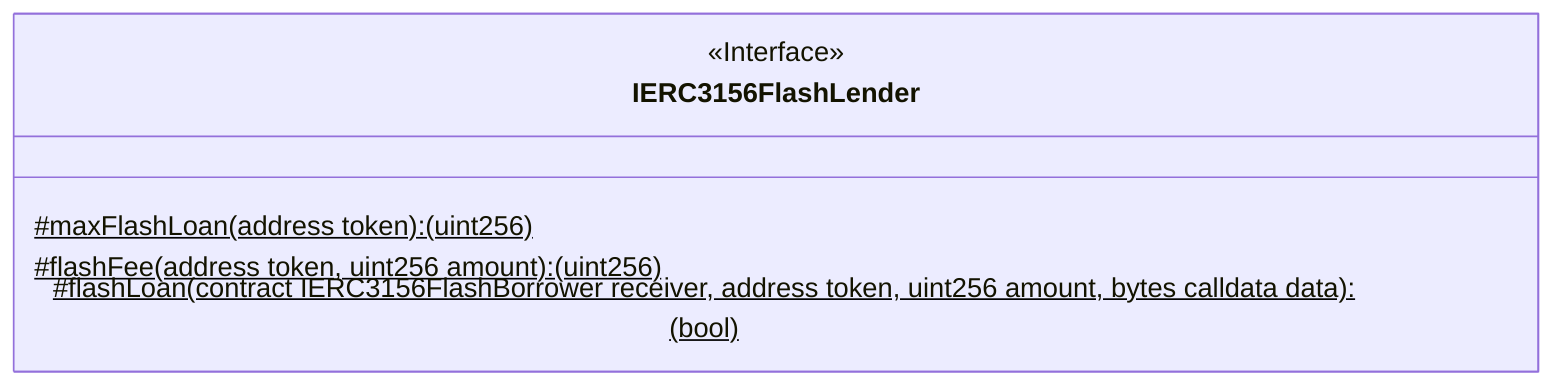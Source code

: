 classDiagram
  %% 334:1117:1
  class IERC3156FlashLender {
    <<Interface>>
    #maxFlashLoan(address token): (uint256)$
    #flashFee(address token, uint256 amount): (uint256)$
    #flashLoan(contract IERC3156FlashBorrower receiver, address token, uint256 amount, bytes calldata data): (bool)$
  }